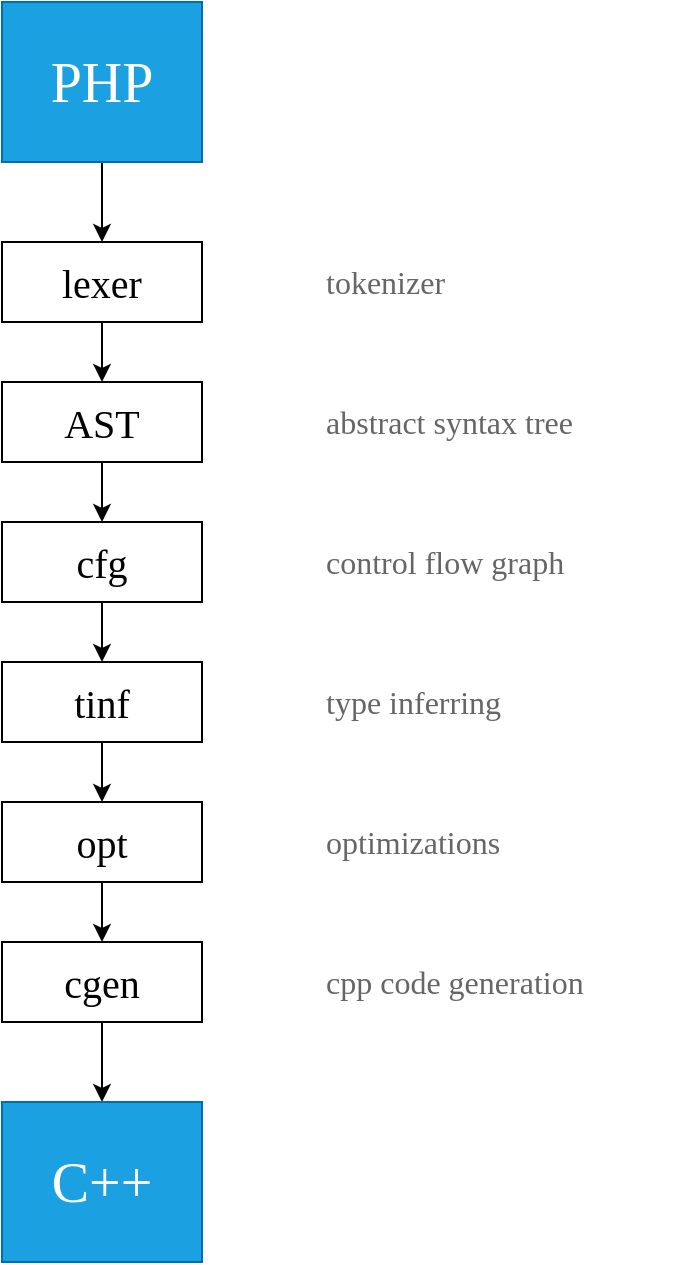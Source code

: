 <mxfile version="13.7.6" type="device"><diagram id="WpV8axOoGEgO7pTuWPUg" name="Page-1"><mxGraphModel dx="946" dy="623" grid="1" gridSize="10" guides="1" tooltips="1" connect="1" arrows="1" fold="1" page="1" pageScale="1" pageWidth="827" pageHeight="1169" math="0" shadow="0"><root><mxCell id="0"/><mxCell id="1" parent="0"/><mxCell id="VocSpquTQUTjRzxPihkN-9" style="edgeStyle=orthogonalEdgeStyle;rounded=0;orthogonalLoop=1;jettySize=auto;html=1;exitX=0.5;exitY=1;exitDx=0;exitDy=0;entryX=0.5;entryY=0;entryDx=0;entryDy=0;fontFamily=Verdana;fontSize=20;" edge="1" parent="1" source="VocSpquTQUTjRzxPihkN-1" target="VocSpquTQUTjRzxPihkN-2"><mxGeometry relative="1" as="geometry"/></mxCell><mxCell id="VocSpquTQUTjRzxPihkN-1" value="PHP" style="whiteSpace=wrap;html=1;fillColor=#1ba1e2;strokeColor=#006EAF;fontColor=#ffffff;fontSize=28;fontFamily=Verdana;" vertex="1" parent="1"><mxGeometry x="160" y="80" width="100" height="80" as="geometry"/></mxCell><mxCell id="VocSpquTQUTjRzxPihkN-10" style="edgeStyle=orthogonalEdgeStyle;rounded=0;orthogonalLoop=1;jettySize=auto;html=1;exitX=0.5;exitY=1;exitDx=0;exitDy=0;entryX=0.5;entryY=0;entryDx=0;entryDy=0;fontFamily=Verdana;fontSize=20;" edge="1" parent="1" source="VocSpquTQUTjRzxPihkN-2" target="VocSpquTQUTjRzxPihkN-3"><mxGeometry relative="1" as="geometry"/></mxCell><mxCell id="VocSpquTQUTjRzxPihkN-2" value="lexer" style="rounded=0;whiteSpace=wrap;html=1;fontFamily=Verdana;fontSize=20;" vertex="1" parent="1"><mxGeometry x="160" y="200" width="100" height="40" as="geometry"/></mxCell><mxCell id="VocSpquTQUTjRzxPihkN-11" style="edgeStyle=orthogonalEdgeStyle;rounded=0;orthogonalLoop=1;jettySize=auto;html=1;exitX=0.5;exitY=1;exitDx=0;exitDy=0;entryX=0.5;entryY=0;entryDx=0;entryDy=0;fontFamily=Verdana;fontSize=20;" edge="1" parent="1" source="VocSpquTQUTjRzxPihkN-3" target="VocSpquTQUTjRzxPihkN-4"><mxGeometry relative="1" as="geometry"/></mxCell><mxCell id="VocSpquTQUTjRzxPihkN-3" value="AST" style="rounded=0;whiteSpace=wrap;html=1;fontFamily=Verdana;fontSize=20;" vertex="1" parent="1"><mxGeometry x="160" y="270" width="100" height="40" as="geometry"/></mxCell><mxCell id="VocSpquTQUTjRzxPihkN-12" style="edgeStyle=orthogonalEdgeStyle;rounded=0;orthogonalLoop=1;jettySize=auto;html=1;exitX=0.5;exitY=1;exitDx=0;exitDy=0;entryX=0.5;entryY=0;entryDx=0;entryDy=0;fontFamily=Verdana;fontSize=20;" edge="1" parent="1" source="VocSpquTQUTjRzxPihkN-4" target="VocSpquTQUTjRzxPihkN-5"><mxGeometry relative="1" as="geometry"/></mxCell><mxCell id="VocSpquTQUTjRzxPihkN-4" value="cfg" style="rounded=0;whiteSpace=wrap;html=1;fontFamily=Verdana;fontSize=20;" vertex="1" parent="1"><mxGeometry x="160" y="340" width="100" height="40" as="geometry"/></mxCell><mxCell id="VocSpquTQUTjRzxPihkN-13" style="edgeStyle=orthogonalEdgeStyle;rounded=0;orthogonalLoop=1;jettySize=auto;html=1;exitX=0.5;exitY=1;exitDx=0;exitDy=0;entryX=0.5;entryY=0;entryDx=0;entryDy=0;fontFamily=Verdana;fontSize=20;" edge="1" parent="1" source="VocSpquTQUTjRzxPihkN-5" target="VocSpquTQUTjRzxPihkN-6"><mxGeometry relative="1" as="geometry"/></mxCell><mxCell id="VocSpquTQUTjRzxPihkN-5" value="tinf" style="rounded=0;whiteSpace=wrap;html=1;fontFamily=Verdana;fontSize=20;" vertex="1" parent="1"><mxGeometry x="160" y="410" width="100" height="40" as="geometry"/></mxCell><mxCell id="VocSpquTQUTjRzxPihkN-14" style="edgeStyle=orthogonalEdgeStyle;rounded=0;orthogonalLoop=1;jettySize=auto;html=1;exitX=0.5;exitY=1;exitDx=0;exitDy=0;entryX=0.5;entryY=0;entryDx=0;entryDy=0;fontFamily=Verdana;fontSize=20;" edge="1" parent="1" source="VocSpquTQUTjRzxPihkN-6" target="VocSpquTQUTjRzxPihkN-7"><mxGeometry relative="1" as="geometry"/></mxCell><mxCell id="VocSpquTQUTjRzxPihkN-6" value="opt" style="rounded=0;whiteSpace=wrap;html=1;fontFamily=Verdana;fontSize=20;" vertex="1" parent="1"><mxGeometry x="160" y="480" width="100" height="40" as="geometry"/></mxCell><mxCell id="VocSpquTQUTjRzxPihkN-15" style="edgeStyle=orthogonalEdgeStyle;rounded=0;orthogonalLoop=1;jettySize=auto;html=1;exitX=0.5;exitY=1;exitDx=0;exitDy=0;entryX=0.5;entryY=0;entryDx=0;entryDy=0;fontFamily=Verdana;fontSize=20;" edge="1" parent="1" source="VocSpquTQUTjRzxPihkN-7" target="VocSpquTQUTjRzxPihkN-8"><mxGeometry relative="1" as="geometry"/></mxCell><mxCell id="VocSpquTQUTjRzxPihkN-7" value="cgen" style="rounded=0;whiteSpace=wrap;html=1;fontFamily=Verdana;fontSize=20;" vertex="1" parent="1"><mxGeometry x="160" y="550" width="100" height="40" as="geometry"/></mxCell><mxCell id="VocSpquTQUTjRzxPihkN-8" value="C++" style="whiteSpace=wrap;html=1;fillColor=#1ba1e2;strokeColor=#006EAF;fontColor=#ffffff;fontSize=28;fontFamily=Verdana;" vertex="1" parent="1"><mxGeometry x="160" y="630" width="100" height="80" as="geometry"/></mxCell><mxCell id="VocSpquTQUTjRzxPihkN-16" value="tokenizer" style="text;html=1;align=left;verticalAlign=middle;resizable=0;points=[];autosize=1;fontSize=16;fontFamily=Verdana;fontColor=#666;" vertex="1" parent="1"><mxGeometry x="320" y="210" width="90" height="20" as="geometry"/></mxCell><mxCell id="VocSpquTQUTjRzxPihkN-18" value="abstract syntax tree" style="text;html=1;align=left;verticalAlign=middle;resizable=0;points=[];autosize=1;fontSize=16;fontFamily=Verdana;fontColor=#666;" vertex="1" parent="1"><mxGeometry x="320" y="280" width="180" height="20" as="geometry"/></mxCell><mxCell id="VocSpquTQUTjRzxPihkN-19" value="control flow graph" style="text;html=1;align=left;verticalAlign=middle;resizable=0;points=[];autosize=1;fontSize=16;fontFamily=Verdana;fontColor=#666;" vertex="1" parent="1"><mxGeometry x="320" y="350" width="160" height="20" as="geometry"/></mxCell><mxCell id="VocSpquTQUTjRzxPihkN-20" value="type inferring" style="text;html=1;align=left;verticalAlign=middle;resizable=0;points=[];autosize=1;fontSize=16;fontFamily=Verdana;fontColor=#666;" vertex="1" parent="1"><mxGeometry x="320" y="420" width="120" height="20" as="geometry"/></mxCell><mxCell id="VocSpquTQUTjRzxPihkN-21" value="optimizations" style="text;html=1;align=left;verticalAlign=middle;resizable=0;points=[];autosize=1;fontSize=16;fontFamily=Verdana;fontColor=#666;" vertex="1" parent="1"><mxGeometry x="320" y="490" width="120" height="20" as="geometry"/></mxCell><mxCell id="VocSpquTQUTjRzxPihkN-22" value="cpp code generation" style="text;html=1;align=left;verticalAlign=middle;resizable=0;points=[];autosize=1;fontSize=16;fontFamily=Verdana;fontColor=#666;" vertex="1" parent="1"><mxGeometry x="320" y="560" width="180" height="20" as="geometry"/></mxCell></root></mxGraphModel></diagram></mxfile>